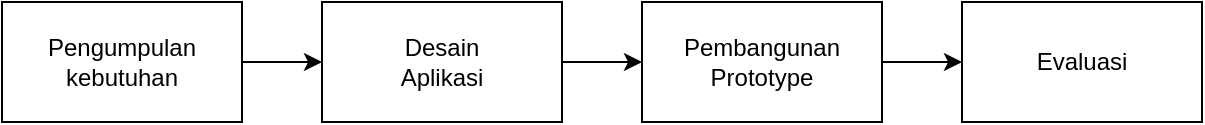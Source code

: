 <mxfile version="20.6.2" type="device" pages="2"><diagram id="YRhtmS0bSR6_dBNqVF5k" name="Page-1"><mxGraphModel dx="749" dy="564" grid="1" gridSize="10" guides="1" tooltips="1" connect="1" arrows="1" fold="1" page="1" pageScale="1" pageWidth="850" pageHeight="1100" math="0" shadow="0"><root><mxCell id="0"/><mxCell id="1" parent="0"/><mxCell id="DlVIL580qRE7T9Om6IgV-5" value="" style="edgeStyle=orthogonalEdgeStyle;rounded=0;orthogonalLoop=1;jettySize=auto;html=1;" edge="1" parent="1" source="DlVIL580qRE7T9Om6IgV-1" target="DlVIL580qRE7T9Om6IgV-2"><mxGeometry relative="1" as="geometry"/></mxCell><mxCell id="DlVIL580qRE7T9Om6IgV-1" value="Pengumpulan kebutuhan" style="rounded=0;whiteSpace=wrap;html=1;" vertex="1" parent="1"><mxGeometry x="80" y="80" width="120" height="60" as="geometry"/></mxCell><mxCell id="DlVIL580qRE7T9Om6IgV-6" value="" style="edgeStyle=orthogonalEdgeStyle;rounded=0;orthogonalLoop=1;jettySize=auto;html=1;" edge="1" parent="1" source="DlVIL580qRE7T9Om6IgV-2" target="DlVIL580qRE7T9Om6IgV-3"><mxGeometry relative="1" as="geometry"/></mxCell><mxCell id="DlVIL580qRE7T9Om6IgV-2" value="Desain&lt;br&gt;Aplikasi" style="rounded=0;whiteSpace=wrap;html=1;" vertex="1" parent="1"><mxGeometry x="240" y="80" width="120" height="60" as="geometry"/></mxCell><mxCell id="DlVIL580qRE7T9Om6IgV-7" style="edgeStyle=orthogonalEdgeStyle;rounded=0;orthogonalLoop=1;jettySize=auto;html=1;exitX=1;exitY=0.5;exitDx=0;exitDy=0;entryX=0;entryY=0.5;entryDx=0;entryDy=0;" edge="1" parent="1" source="DlVIL580qRE7T9Om6IgV-3" target="DlVIL580qRE7T9Om6IgV-4"><mxGeometry relative="1" as="geometry"/></mxCell><mxCell id="DlVIL580qRE7T9Om6IgV-3" value="Pembangunan&lt;br&gt;Prototype" style="rounded=0;whiteSpace=wrap;html=1;" vertex="1" parent="1"><mxGeometry x="400" y="80" width="120" height="60" as="geometry"/></mxCell><mxCell id="DlVIL580qRE7T9Om6IgV-4" value="Evaluasi" style="rounded=0;whiteSpace=wrap;html=1;" vertex="1" parent="1"><mxGeometry x="560" y="80" width="120" height="60" as="geometry"/></mxCell></root></mxGraphModel></diagram><diagram id="RVpDFVUDCla80mQZo1lW" name="Page-2"><mxGraphModel dx="1086" dy="818" grid="1" gridSize="10" guides="1" tooltips="1" connect="1" arrows="1" fold="1" page="1" pageScale="1" pageWidth="850" pageHeight="1100" math="0" shadow="0"><root><mxCell id="0"/><mxCell id="1" parent="0"/></root></mxGraphModel></diagram></mxfile>